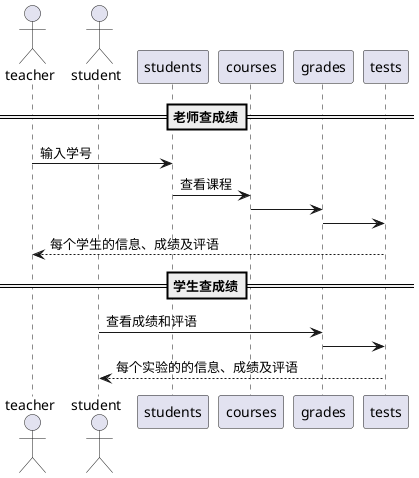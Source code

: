 @startuml
actor teacher
actor student
        ==老师查成绩==
    teacher -> students: 输入学号
    students -> courses:查看课程
	courses -> grades
	grades -> tests
	tests --> teacher:每个学生的信息、成绩及评语
	    ==学生查成绩==
	student -> grades:查看成绩和评语
	grades -> tests
	tests --> student:每个实验的的信息、成绩及评语
@enduml